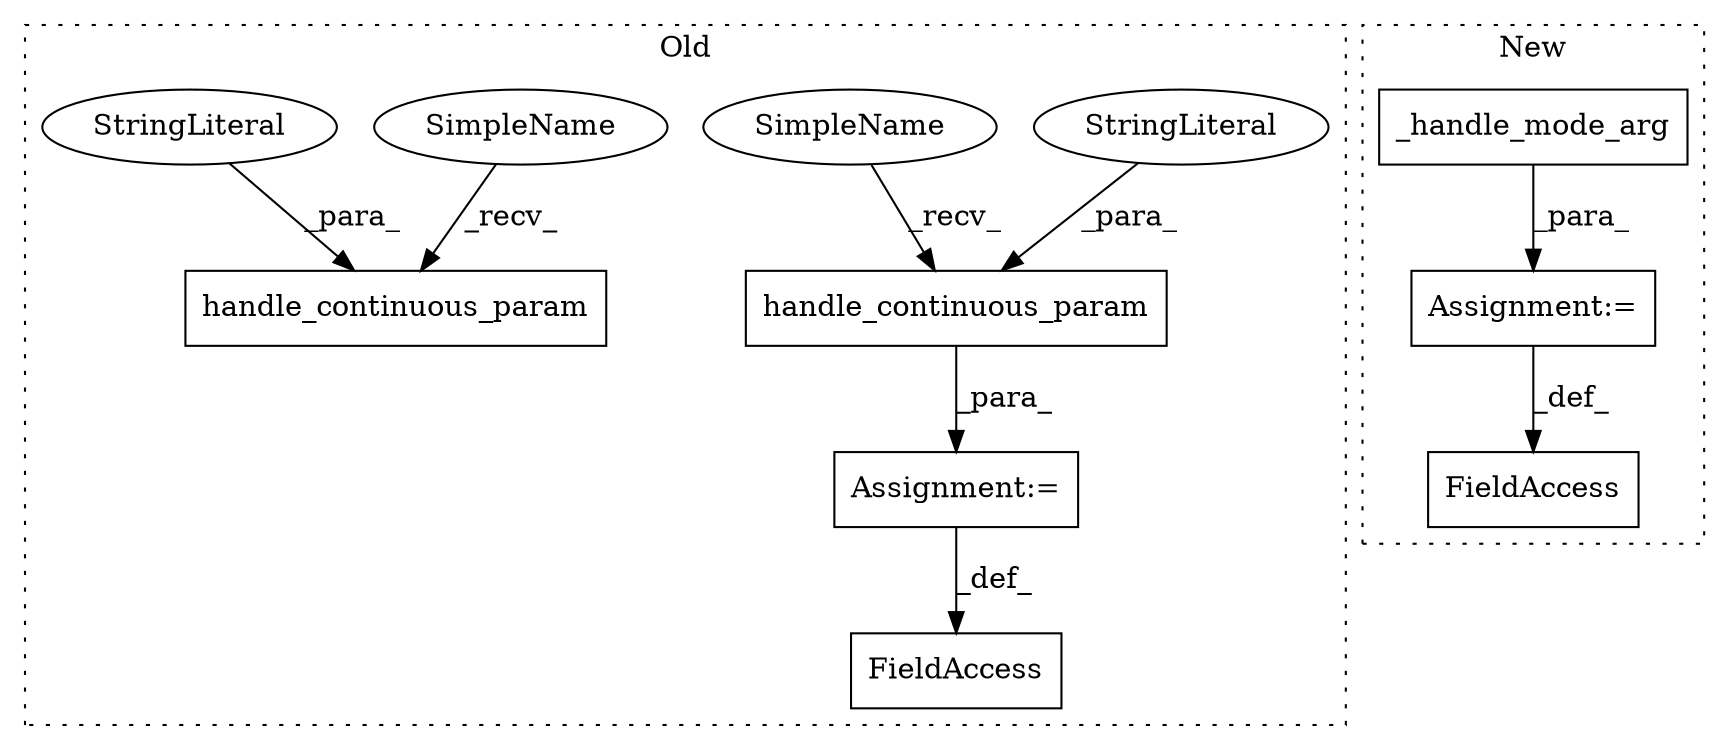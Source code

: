 digraph G {
subgraph cluster0 {
1 [label="handle_continuous_param" a="32" s="3147,3202" l="24,1" shape="box"];
3 [label="StringLiteral" a="45" s="3186" l="16" shape="ellipse"];
5 [label="FieldAccess" a="22" s="3116" l="19" shape="box"];
6 [label="Assignment:=" a="7" s="3135" l="1" shape="box"];
8 [label="handle_continuous_param" a="32" s="3434,3493" l="24,1" shape="box"];
9 [label="StringLiteral" a="45" s="3475" l="18" shape="ellipse"];
10 [label="SimpleName" a="42" s="3136" l="10" shape="ellipse"];
11 [label="SimpleName" a="42" s="3423" l="10" shape="ellipse"];
label = "Old";
style="dotted";
}
subgraph cluster1 {
2 [label="_handle_mode_arg" a="32" s="21951,21972" l="17,1" shape="box"];
4 [label="FieldAccess" a="22" s="21941" l="9" shape="box"];
7 [label="Assignment:=" a="7" s="21950" l="1" shape="box"];
label = "New";
style="dotted";
}
1 -> 6 [label="_para_"];
2 -> 7 [label="_para_"];
3 -> 1 [label="_para_"];
6 -> 5 [label="_def_"];
7 -> 4 [label="_def_"];
9 -> 8 [label="_para_"];
10 -> 1 [label="_recv_"];
11 -> 8 [label="_recv_"];
}